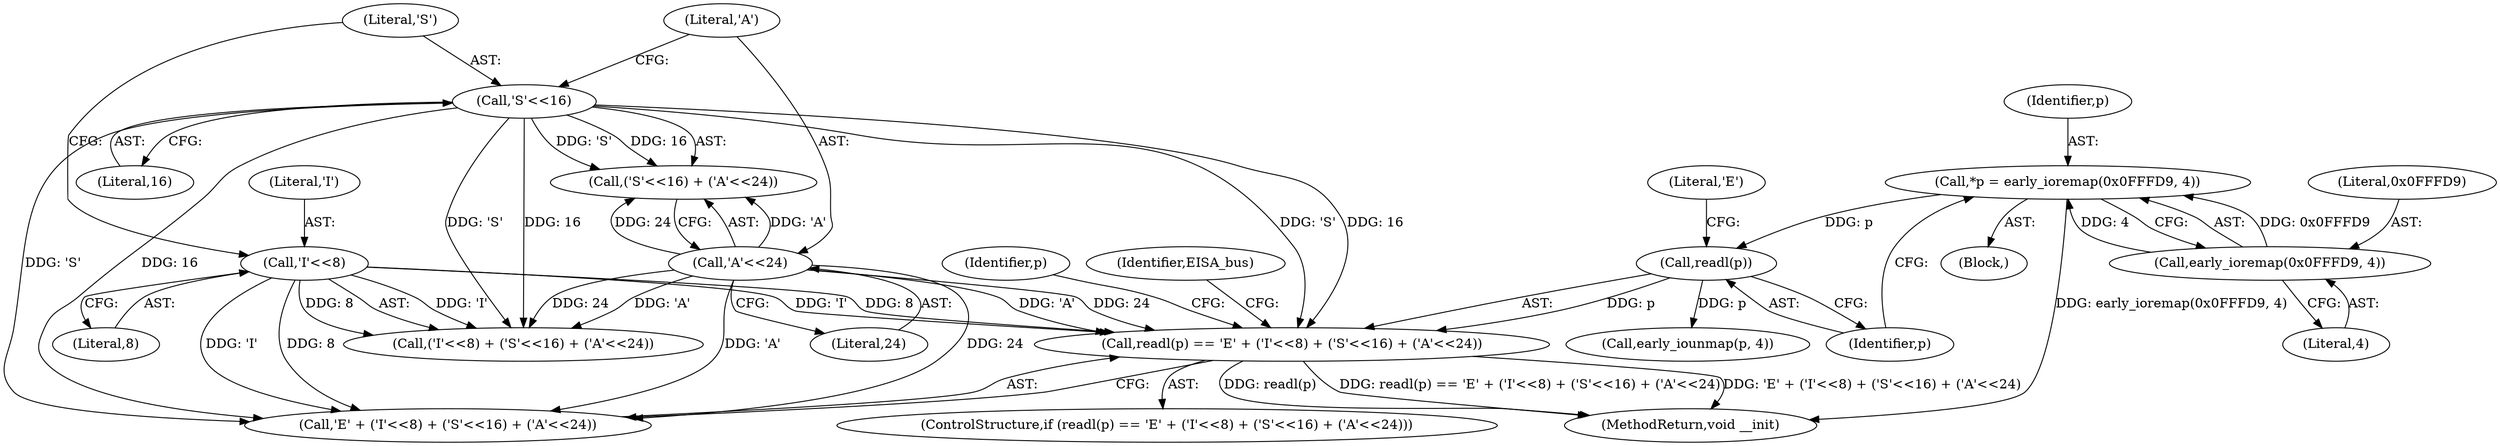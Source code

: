 digraph "0_linux_6f442be2fb22be02cafa606f1769fa1e6f894441_0@API" {
"1000115" [label="(Call,readl(p) == 'E' + ('I'<<8) + ('S'<<16) + ('A'<<24))"];
"1000116" [label="(Call,readl(p))"];
"1000109" [label="(Call,*p = early_ioremap(0x0FFFD9, 4))"];
"1000111" [label="(Call,early_ioremap(0x0FFFD9, 4))"];
"1000121" [label="(Call,'I'<<8)"];
"1000125" [label="(Call,'S'<<16)"];
"1000128" [label="(Call,'A'<<24)"];
"1000128" [label="(Call,'A'<<24)"];
"1000135" [label="(Identifier,p)"];
"1000110" [label="(Identifier,p)"];
"1000112" [label="(Literal,0x0FFFD9)"];
"1000119" [label="(Literal,'E')"];
"1000117" [label="(Identifier,p)"];
"1000109" [label="(Call,*p = early_ioremap(0x0FFFD9, 4))"];
"1000122" [label="(Literal,'I')"];
"1000113" [label="(Literal,4)"];
"1000120" [label="(Call,('I'<<8) + ('S'<<16) + ('A'<<24))"];
"1000125" [label="(Call,'S'<<16)"];
"1000116" [label="(Call,readl(p))"];
"1000132" [label="(Identifier,EISA_bus)"];
"1000118" [label="(Call,'E' + ('I'<<8) + ('S'<<16) + ('A'<<24))"];
"1000127" [label="(Literal,16)"];
"1000115" [label="(Call,readl(p) == 'E' + ('I'<<8) + ('S'<<16) + ('A'<<24))"];
"1000121" [label="(Call,'I'<<8)"];
"1000114" [label="(ControlStructure,if (readl(p) == 'E' + ('I'<<8) + ('S'<<16) + ('A'<<24)))"];
"1000106" [label="(Block,)"];
"1000247" [label="(MethodReturn,void __init)"];
"1000123" [label="(Literal,8)"];
"1000130" [label="(Literal,24)"];
"1000124" [label="(Call,('S'<<16) + ('A'<<24))"];
"1000126" [label="(Literal,'S')"];
"1000129" [label="(Literal,'A')"];
"1000134" [label="(Call,early_iounmap(p, 4))"];
"1000111" [label="(Call,early_ioremap(0x0FFFD9, 4))"];
"1000115" -> "1000114"  [label="AST: "];
"1000115" -> "1000118"  [label="CFG: "];
"1000116" -> "1000115"  [label="AST: "];
"1000118" -> "1000115"  [label="AST: "];
"1000132" -> "1000115"  [label="CFG: "];
"1000135" -> "1000115"  [label="CFG: "];
"1000115" -> "1000247"  [label="DDG: readl(p) == 'E' + ('I'<<8) + ('S'<<16) + ('A'<<24)"];
"1000115" -> "1000247"  [label="DDG: 'E' + ('I'<<8) + ('S'<<16) + ('A'<<24)"];
"1000115" -> "1000247"  [label="DDG: readl(p)"];
"1000116" -> "1000115"  [label="DDG: p"];
"1000121" -> "1000115"  [label="DDG: 'I'"];
"1000121" -> "1000115"  [label="DDG: 8"];
"1000125" -> "1000115"  [label="DDG: 'S'"];
"1000125" -> "1000115"  [label="DDG: 16"];
"1000128" -> "1000115"  [label="DDG: 'A'"];
"1000128" -> "1000115"  [label="DDG: 24"];
"1000116" -> "1000117"  [label="CFG: "];
"1000117" -> "1000116"  [label="AST: "];
"1000119" -> "1000116"  [label="CFG: "];
"1000109" -> "1000116"  [label="DDG: p"];
"1000116" -> "1000134"  [label="DDG: p"];
"1000109" -> "1000106"  [label="AST: "];
"1000109" -> "1000111"  [label="CFG: "];
"1000110" -> "1000109"  [label="AST: "];
"1000111" -> "1000109"  [label="AST: "];
"1000117" -> "1000109"  [label="CFG: "];
"1000109" -> "1000247"  [label="DDG: early_ioremap(0x0FFFD9, 4)"];
"1000111" -> "1000109"  [label="DDG: 0x0FFFD9"];
"1000111" -> "1000109"  [label="DDG: 4"];
"1000111" -> "1000113"  [label="CFG: "];
"1000112" -> "1000111"  [label="AST: "];
"1000113" -> "1000111"  [label="AST: "];
"1000121" -> "1000120"  [label="AST: "];
"1000121" -> "1000123"  [label="CFG: "];
"1000122" -> "1000121"  [label="AST: "];
"1000123" -> "1000121"  [label="AST: "];
"1000126" -> "1000121"  [label="CFG: "];
"1000121" -> "1000118"  [label="DDG: 'I'"];
"1000121" -> "1000118"  [label="DDG: 8"];
"1000121" -> "1000120"  [label="DDG: 'I'"];
"1000121" -> "1000120"  [label="DDG: 8"];
"1000125" -> "1000124"  [label="AST: "];
"1000125" -> "1000127"  [label="CFG: "];
"1000126" -> "1000125"  [label="AST: "];
"1000127" -> "1000125"  [label="AST: "];
"1000129" -> "1000125"  [label="CFG: "];
"1000125" -> "1000118"  [label="DDG: 'S'"];
"1000125" -> "1000118"  [label="DDG: 16"];
"1000125" -> "1000120"  [label="DDG: 'S'"];
"1000125" -> "1000120"  [label="DDG: 16"];
"1000125" -> "1000124"  [label="DDG: 'S'"];
"1000125" -> "1000124"  [label="DDG: 16"];
"1000128" -> "1000124"  [label="AST: "];
"1000128" -> "1000130"  [label="CFG: "];
"1000129" -> "1000128"  [label="AST: "];
"1000130" -> "1000128"  [label="AST: "];
"1000124" -> "1000128"  [label="CFG: "];
"1000128" -> "1000118"  [label="DDG: 'A'"];
"1000128" -> "1000118"  [label="DDG: 24"];
"1000128" -> "1000120"  [label="DDG: 'A'"];
"1000128" -> "1000120"  [label="DDG: 24"];
"1000128" -> "1000124"  [label="DDG: 'A'"];
"1000128" -> "1000124"  [label="DDG: 24"];
}

